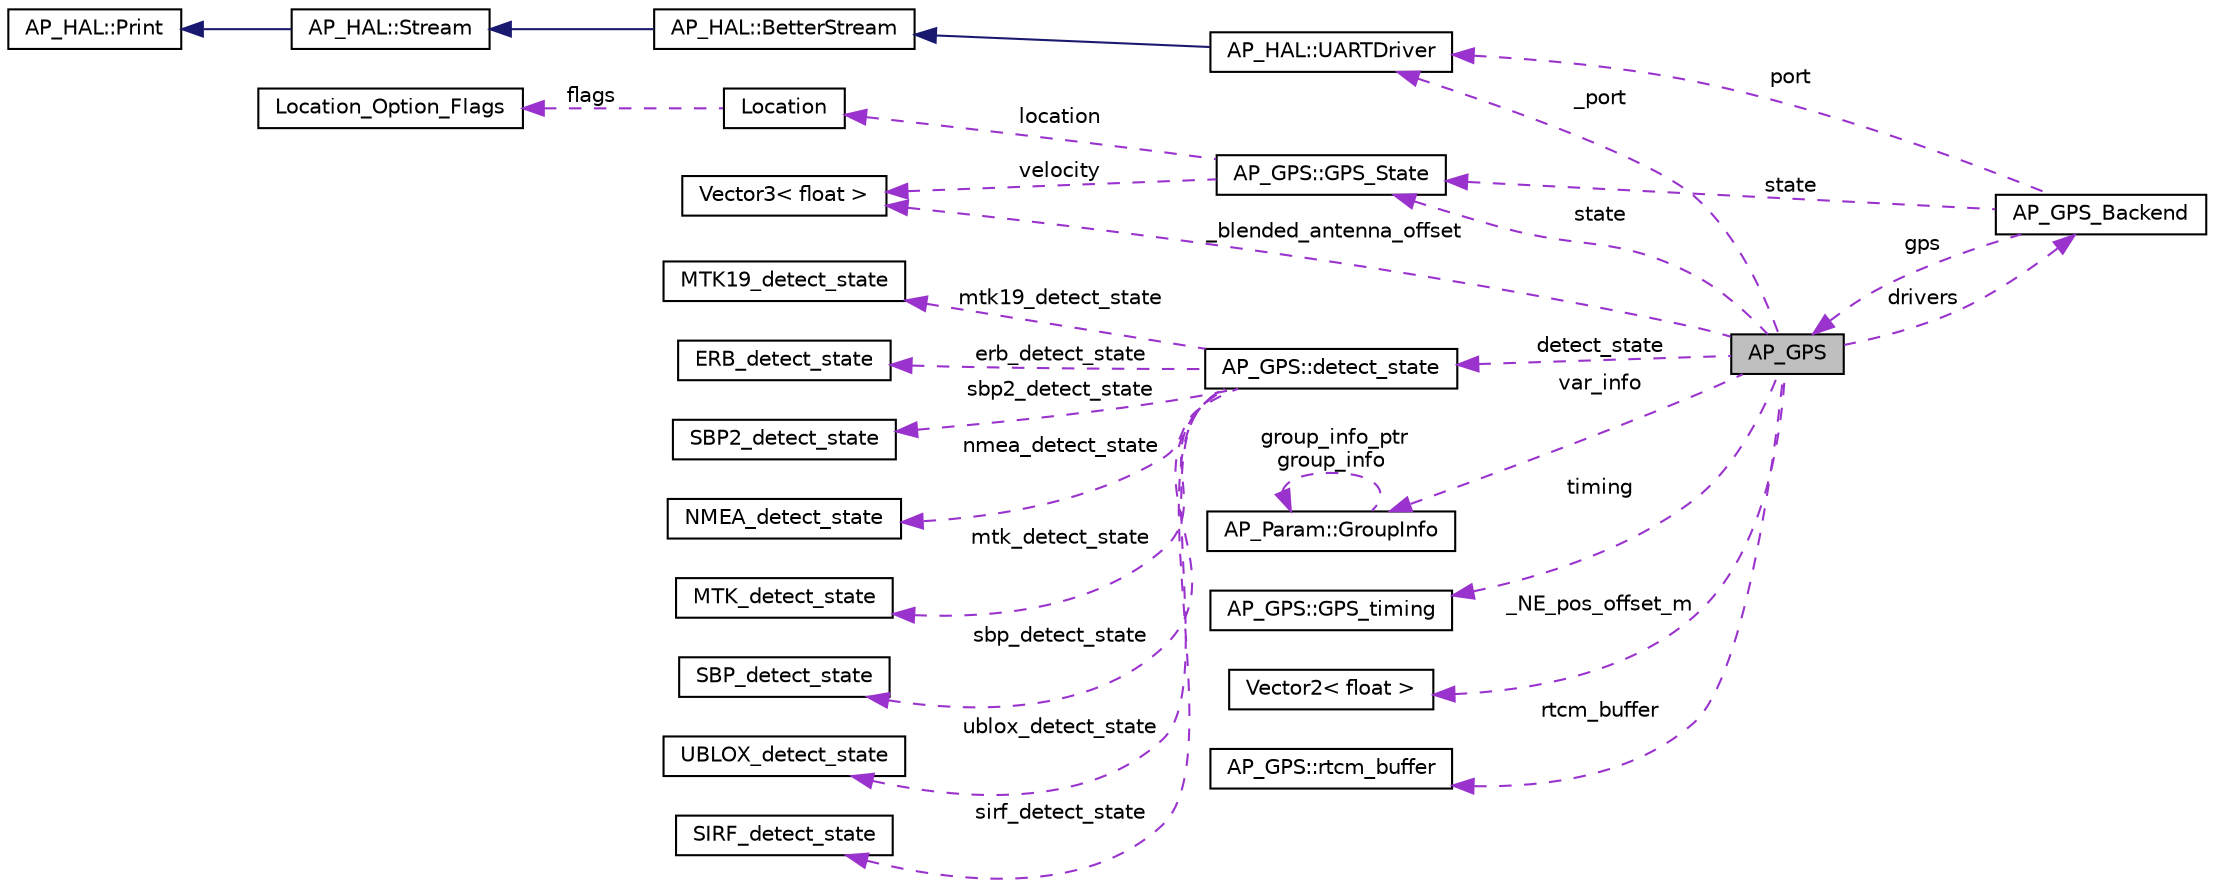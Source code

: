 digraph "AP_GPS"
{
 // INTERACTIVE_SVG=YES
  edge [fontname="Helvetica",fontsize="10",labelfontname="Helvetica",labelfontsize="10"];
  node [fontname="Helvetica",fontsize="10",shape=record];
  rankdir="LR";
  Node1 [label="AP_GPS",height=0.2,width=0.4,color="black", fillcolor="grey75", style="filled", fontcolor="black"];
  Node2 -> Node1 [dir="back",color="darkorchid3",fontsize="10",style="dashed",label=" detect_state" ,fontname="Helvetica"];
  Node2 [label="AP_GPS::detect_state",height=0.2,width=0.4,color="black", fillcolor="white", style="filled",URL="$structAP__GPS_1_1detect__state.html"];
  Node3 -> Node2 [dir="back",color="darkorchid3",fontsize="10",style="dashed",label=" sbp_detect_state" ,fontname="Helvetica"];
  Node3 [label="SBP_detect_state",height=0.2,width=0.4,color="black", fillcolor="white", style="filled",URL="$structSBP__detect__state.html"];
  Node4 -> Node2 [dir="back",color="darkorchid3",fontsize="10",style="dashed",label=" ublox_detect_state" ,fontname="Helvetica"];
  Node4 [label="UBLOX_detect_state",height=0.2,width=0.4,color="black", fillcolor="white", style="filled",URL="$structUBLOX__detect__state.html"];
  Node5 -> Node2 [dir="back",color="darkorchid3",fontsize="10",style="dashed",label=" sirf_detect_state" ,fontname="Helvetica"];
  Node5 [label="SIRF_detect_state",height=0.2,width=0.4,color="black", fillcolor="white", style="filled",URL="$structSIRF__detect__state.html"];
  Node6 -> Node2 [dir="back",color="darkorchid3",fontsize="10",style="dashed",label=" mtk19_detect_state" ,fontname="Helvetica"];
  Node6 [label="MTK19_detect_state",height=0.2,width=0.4,color="black", fillcolor="white", style="filled",URL="$structMTK19__detect__state.html"];
  Node7 -> Node2 [dir="back",color="darkorchid3",fontsize="10",style="dashed",label=" erb_detect_state" ,fontname="Helvetica"];
  Node7 [label="ERB_detect_state",height=0.2,width=0.4,color="black", fillcolor="white", style="filled",URL="$structERB__detect__state.html"];
  Node8 -> Node2 [dir="back",color="darkorchid3",fontsize="10",style="dashed",label=" sbp2_detect_state" ,fontname="Helvetica"];
  Node8 [label="SBP2_detect_state",height=0.2,width=0.4,color="black", fillcolor="white", style="filled",URL="$structSBP2__detect__state.html"];
  Node9 -> Node2 [dir="back",color="darkorchid3",fontsize="10",style="dashed",label=" nmea_detect_state" ,fontname="Helvetica"];
  Node9 [label="NMEA_detect_state",height=0.2,width=0.4,color="black", fillcolor="white", style="filled",URL="$structNMEA__detect__state.html"];
  Node10 -> Node2 [dir="back",color="darkorchid3",fontsize="10",style="dashed",label=" mtk_detect_state" ,fontname="Helvetica"];
  Node10 [label="MTK_detect_state",height=0.2,width=0.4,color="black", fillcolor="white", style="filled",URL="$structMTK__detect__state.html"];
  Node11 -> Node1 [dir="back",color="darkorchid3",fontsize="10",style="dashed",label=" timing" ,fontname="Helvetica"];
  Node11 [label="AP_GPS::GPS_timing",height=0.2,width=0.4,color="black", fillcolor="white", style="filled",URL="$structAP__GPS_1_1GPS__timing.html"];
  Node12 -> Node1 [dir="back",color="darkorchid3",fontsize="10",style="dashed",label=" drivers" ,fontname="Helvetica"];
  Node12 [label="AP_GPS_Backend",height=0.2,width=0.4,color="black", fillcolor="white", style="filled",URL="$classAP__GPS__Backend.html"];
  Node13 -> Node12 [dir="back",color="darkorchid3",fontsize="10",style="dashed",label=" port" ,fontname="Helvetica"];
  Node13 [label="AP_HAL::UARTDriver",height=0.2,width=0.4,color="black", fillcolor="white", style="filled",URL="$classAP__HAL_1_1UARTDriver.html"];
  Node14 -> Node13 [dir="back",color="midnightblue",fontsize="10",style="solid",fontname="Helvetica"];
  Node14 [label="AP_HAL::BetterStream",height=0.2,width=0.4,color="black", fillcolor="white", style="filled",URL="$classAP__HAL_1_1BetterStream.html"];
  Node15 -> Node14 [dir="back",color="midnightblue",fontsize="10",style="solid",fontname="Helvetica"];
  Node15 [label="AP_HAL::Stream",height=0.2,width=0.4,color="black", fillcolor="white", style="filled",URL="$classAP__HAL_1_1Stream.html"];
  Node16 -> Node15 [dir="back",color="midnightblue",fontsize="10",style="solid",fontname="Helvetica"];
  Node16 [label="AP_HAL::Print",height=0.2,width=0.4,color="black", fillcolor="white", style="filled",URL="$classAP__HAL_1_1Print.html"];
  Node1 -> Node12 [dir="back",color="darkorchid3",fontsize="10",style="dashed",label=" gps" ,fontname="Helvetica"];
  Node17 -> Node12 [dir="back",color="darkorchid3",fontsize="10",style="dashed",label=" state" ,fontname="Helvetica"];
  Node17 [label="AP_GPS::GPS_State",height=0.2,width=0.4,color="black", fillcolor="white", style="filled",URL="$structAP__GPS_1_1GPS__State.html"];
  Node18 -> Node17 [dir="back",color="darkorchid3",fontsize="10",style="dashed",label=" velocity" ,fontname="Helvetica"];
  Node18 [label="Vector3\< float \>",height=0.2,width=0.4,color="black", fillcolor="white", style="filled",URL="$classVector3.html"];
  Node19 -> Node17 [dir="back",color="darkorchid3",fontsize="10",style="dashed",label=" location" ,fontname="Helvetica"];
  Node19 [label="Location",height=0.2,width=0.4,color="black", fillcolor="white", style="filled",URL="$structLocation.html"];
  Node20 -> Node19 [dir="back",color="darkorchid3",fontsize="10",style="dashed",label=" flags" ,fontname="Helvetica"];
  Node20 [label="Location_Option_Flags",height=0.2,width=0.4,color="black", fillcolor="white", style="filled",URL="$structLocation__Option__Flags.html"];
  Node13 -> Node1 [dir="back",color="darkorchid3",fontsize="10",style="dashed",label=" _port" ,fontname="Helvetica"];
  Node21 -> Node1 [dir="back",color="darkorchid3",fontsize="10",style="dashed",label=" var_info" ,fontname="Helvetica"];
  Node21 [label="AP_Param::GroupInfo",height=0.2,width=0.4,color="black", fillcolor="white", style="filled",URL="$structAP__Param_1_1GroupInfo.html"];
  Node21 -> Node21 [dir="back",color="darkorchid3",fontsize="10",style="dashed",label=" group_info_ptr\ngroup_info" ,fontname="Helvetica"];
  Node18 -> Node1 [dir="back",color="darkorchid3",fontsize="10",style="dashed",label=" _blended_antenna_offset" ,fontname="Helvetica"];
  Node22 -> Node1 [dir="back",color="darkorchid3",fontsize="10",style="dashed",label=" _NE_pos_offset_m" ,fontname="Helvetica"];
  Node22 [label="Vector2\< float \>",height=0.2,width=0.4,color="black", fillcolor="white", style="filled",URL="$structVector2.html"];
  Node23 -> Node1 [dir="back",color="darkorchid3",fontsize="10",style="dashed",label=" rtcm_buffer" ,fontname="Helvetica"];
  Node23 [label="AP_GPS::rtcm_buffer",height=0.2,width=0.4,color="black", fillcolor="white", style="filled",URL="$structAP__GPS_1_1rtcm__buffer.html"];
  Node17 -> Node1 [dir="back",color="darkorchid3",fontsize="10",style="dashed",label=" state" ,fontname="Helvetica"];
}
